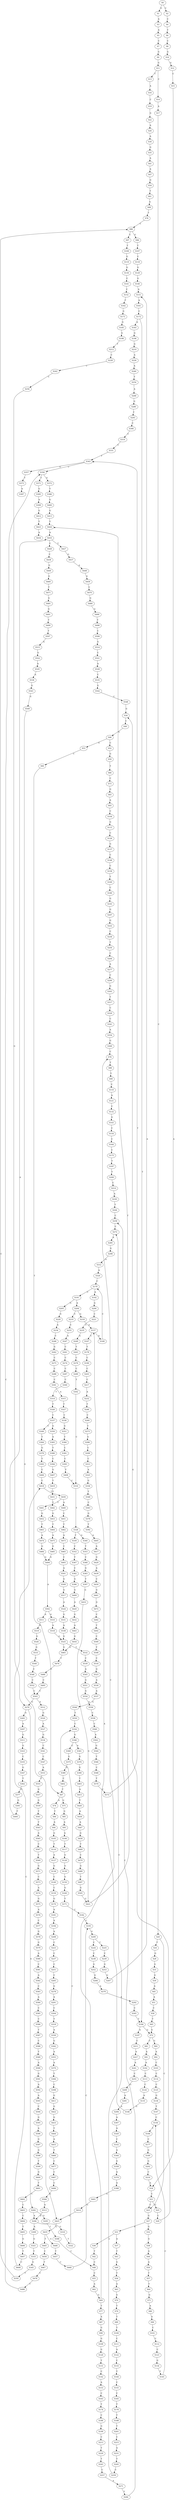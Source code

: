 strict digraph  {
	S0 -> S1 [ label = G ];
	S0 -> S2 [ label = C ];
	S1 -> S3 [ label = A ];
	S2 -> S4 [ label = C ];
	S3 -> S5 [ label = A ];
	S4 -> S6 [ label = T ];
	S5 -> S7 [ label = C ];
	S6 -> S8 [ label = C ];
	S7 -> S9 [ label = G ];
	S8 -> S10 [ label = G ];
	S9 -> S11 [ label = G ];
	S10 -> S12 [ label = G ];
	S11 -> S13 [ label = T ];
	S11 -> S14 [ label = C ];
	S12 -> S15 [ label = C ];
	S13 -> S16 [ label = A ];
	S14 -> S17 [ label = A ];
	S15 -> S18 [ label = A ];
	S16 -> S19 [ label = C ];
	S17 -> S20 [ label = C ];
	S18 -> S21 [ label = C ];
	S19 -> S22 [ label = G ];
	S20 -> S23 [ label = C ];
	S20 -> S24 [ label = T ];
	S21 -> S25 [ label = G ];
	S21 -> S23 [ label = C ];
	S22 -> S26 [ label = A ];
	S23 -> S27 [ label = G ];
	S24 -> S28 [ label = G ];
	S25 -> S29 [ label = C ];
	S26 -> S30 [ label = A ];
	S27 -> S31 [ label = A ];
	S27 -> S32 [ label = G ];
	S28 -> S33 [ label = G ];
	S29 -> S34 [ label = G ];
	S30 -> S35 [ label = G ];
	S31 -> S36 [ label = G ];
	S31 -> S37 [ label = A ];
	S32 -> S38 [ label = G ];
	S33 -> S39 [ label = G ];
	S34 -> S40 [ label = C ];
	S35 -> S41 [ label = A ];
	S36 -> S42 [ label = T ];
	S37 -> S43 [ label = T ];
	S38 -> S44 [ label = A ];
	S39 -> S45 [ label = A ];
	S40 -> S46 [ label = G ];
	S41 -> S47 [ label = A ];
	S42 -> S48 [ label = C ];
	S43 -> S49 [ label = G ];
	S44 -> S50 [ label = A ];
	S45 -> S51 [ label = A ];
	S46 -> S52 [ label = C ];
	S46 -> S53 [ label = G ];
	S47 -> S54 [ label = G ];
	S48 -> S55 [ label = C ];
	S49 -> S56 [ label = T ];
	S50 -> S57 [ label = T ];
	S51 -> S58 [ label = C ];
	S52 -> S59 [ label = G ];
	S53 -> S60 [ label = C ];
	S54 -> S61 [ label = T ];
	S55 -> S62 [ label = A ];
	S56 -> S63 [ label = A ];
	S57 -> S64 [ label = T ];
	S58 -> S65 [ label = T ];
	S59 -> S66 [ label = T ];
	S60 -> S67 [ label = T ];
	S61 -> S68 [ label = G ];
	S62 -> S69 [ label = G ];
	S63 -> S70 [ label = G ];
	S64 -> S71 [ label = G ];
	S65 -> S72 [ label = G ];
	S66 -> S73 [ label = C ];
	S67 -> S74 [ label = A ];
	S67 -> S75 [ label = G ];
	S68 -> S76 [ label = T ];
	S69 -> S77 [ label = T ];
	S69 -> S78 [ label = C ];
	S70 -> S79 [ label = T ];
	S71 -> S80 [ label = A ];
	S72 -> S81 [ label = C ];
	S72 -> S82 [ label = G ];
	S73 -> S83 [ label = G ];
	S74 -> S84 [ label = T ];
	S75 -> S85 [ label = G ];
	S76 -> S86 [ label = C ];
	S77 -> S87 [ label = A ];
	S78 -> S88 [ label = T ];
	S79 -> S89 [ label = T ];
	S80 -> S90 [ label = A ];
	S81 -> S91 [ label = A ];
	S82 -> S92 [ label = A ];
	S83 -> S93 [ label = A ];
	S84 -> S94 [ label = A ];
	S85 -> S95 [ label = A ];
	S86 -> S96 [ label = G ];
	S86 -> S97 [ label = C ];
	S87 -> S98 [ label = G ];
	S88 -> S99 [ label = T ];
	S89 -> S100 [ label = T ];
	S90 -> S101 [ label = C ];
	S91 -> S102 [ label = A ];
	S92 -> S103 [ label = C ];
	S93 -> S104 [ label = C ];
	S94 -> S105 [ label = G ];
	S95 -> S106 [ label = A ];
	S96 -> S107 [ label = T ];
	S97 -> S108 [ label = T ];
	S98 -> S109 [ label = G ];
	S99 -> S110 [ label = C ];
	S100 -> S111 [ label = C ];
	S101 -> S112 [ label = C ];
	S102 -> S113 [ label = C ];
	S103 -> S114 [ label = C ];
	S104 -> S115 [ label = G ];
	S105 -> S116 [ label = T ];
	S106 -> S117 [ label = T ];
	S107 -> S118 [ label = C ];
	S108 -> S119 [ label = G ];
	S109 -> S120 [ label = G ];
	S110 -> S121 [ label = A ];
	S111 -> S122 [ label = A ];
	S112 -> S123 [ label = C ];
	S113 -> S124 [ label = C ];
	S114 -> S125 [ label = C ];
	S115 -> S126 [ label = C ];
	S116 -> S127 [ label = A ];
	S117 -> S128 [ label = G ];
	S118 -> S129 [ label = G ];
	S119 -> S130 [ label = G ];
	S120 -> S131 [ label = T ];
	S121 -> S132 [ label = C ];
	S122 -> S133 [ label = C ];
	S123 -> S134 [ label = G ];
	S124 -> S135 [ label = A ];
	S125 -> S136 [ label = G ];
	S126 -> S137 [ label = G ];
	S127 -> S138 [ label = G ];
	S128 -> S139 [ label = G ];
	S129 -> S140 [ label = G ];
	S130 -> S141 [ label = C ];
	S131 -> S142 [ label = C ];
	S132 -> S143 [ label = G ];
	S133 -> S144 [ label = T ];
	S134 -> S145 [ label = T ];
	S135 -> S146 [ label = G ];
	S136 -> S147 [ label = T ];
	S137 -> S148 [ label = C ];
	S138 -> S149 [ label = C ];
	S139 -> S150 [ label = G ];
	S140 -> S151 [ label = A ];
	S141 -> S152 [ label = C ];
	S142 -> S153 [ label = A ];
	S143 -> S154 [ label = C ];
	S144 -> S155 [ label = C ];
	S145 -> S156 [ label = C ];
	S146 -> S157 [ label = A ];
	S147 -> S156 [ label = C ];
	S148 -> S158 [ label = C ];
	S149 -> S159 [ label = C ];
	S150 -> S160 [ label = G ];
	S151 -> S161 [ label = A ];
	S152 -> S162 [ label = T ];
	S153 -> S163 [ label = C ];
	S154 -> S164 [ label = C ];
	S155 -> S165 [ label = C ];
	S156 -> S166 [ label = T ];
	S157 -> S167 [ label = C ];
	S157 -> S168 [ label = A ];
	S158 -> S169 [ label = T ];
	S159 -> S170 [ label = G ];
	S160 -> S171 [ label = T ];
	S161 -> S172 [ label = C ];
	S162 -> S173 [ label = G ];
	S163 -> S174 [ label = T ];
	S164 -> S175 [ label = C ];
	S165 -> S176 [ label = T ];
	S166 -> S177 [ label = C ];
	S167 -> S178 [ label = T ];
	S168 -> S179 [ label = C ];
	S169 -> S180 [ label = C ];
	S170 -> S181 [ label = A ];
	S171 -> S182 [ label = C ];
	S172 -> S183 [ label = A ];
	S172 -> S184 [ label = T ];
	S173 -> S185 [ label = G ];
	S174 -> S186 [ label = C ];
	S175 -> S187 [ label = T ];
	S176 -> S188 [ label = T ];
	S177 -> S189 [ label = G ];
	S178 -> S190 [ label = C ];
	S179 -> S191 [ label = C ];
	S179 -> S192 [ label = A ];
	S180 -> S193 [ label = G ];
	S181 -> S194 [ label = A ];
	S182 -> S195 [ label = C ];
	S183 -> S196 [ label = G ];
	S184 -> S72 [ label = G ];
	S184 -> S197 [ label = A ];
	S185 -> S198 [ label = G ];
	S186 -> S199 [ label = G ];
	S187 -> S200 [ label = T ];
	S188 -> S201 [ label = T ];
	S189 -> S202 [ label = G ];
	S190 -> S203 [ label = C ];
	S191 -> S204 [ label = A ];
	S191 -> S205 [ label = G ];
	S192 -> S206 [ label = G ];
	S193 -> S207 [ label = G ];
	S194 -> S208 [ label = A ];
	S195 -> S209 [ label = G ];
	S196 -> S210 [ label = G ];
	S197 -> S211 [ label = C ];
	S198 -> S212 [ label = T ];
	S199 -> S213 [ label = C ];
	S200 -> S214 [ label = C ];
	S201 -> S215 [ label = C ];
	S202 -> S216 [ label = C ];
	S203 -> S217 [ label = C ];
	S204 -> S218 [ label = G ];
	S204 -> S219 [ label = C ];
	S205 -> S220 [ label = G ];
	S206 -> S221 [ label = C ];
	S207 -> S222 [ label = G ];
	S208 -> S223 [ label = C ];
	S209 -> S224 [ label = C ];
	S209 -> S225 [ label = T ];
	S210 -> S226 [ label = A ];
	S211 -> S227 [ label = A ];
	S212 -> S228 [ label = C ];
	S213 -> S229 [ label = T ];
	S214 -> S230 [ label = A ];
	S215 -> S231 [ label = A ];
	S216 -> S18 [ label = A ];
	S217 -> S232 [ label = A ];
	S218 -> S157 [ label = A ];
	S219 -> S233 [ label = C ];
	S220 -> S234 [ label = A ];
	S221 -> S235 [ label = C ];
	S222 -> S236 [ label = C ];
	S223 -> S237 [ label = C ];
	S224 -> S238 [ label = C ];
	S225 -> S239 [ label = C ];
	S226 -> S240 [ label = A ];
	S227 -> S241 [ label = A ];
	S228 -> S242 [ label = C ];
	S229 -> S243 [ label = T ];
	S230 -> S244 [ label = T ];
	S231 -> S245 [ label = T ];
	S232 -> S246 [ label = T ];
	S233 -> S247 [ label = A ];
	S234 -> S248 [ label = C ];
	S235 -> S249 [ label = G ];
	S236 -> S250 [ label = T ];
	S237 -> S251 [ label = C ];
	S238 -> S252 [ label = G ];
	S239 -> S253 [ label = G ];
	S240 -> S254 [ label = T ];
	S241 -> S255 [ label = C ];
	S242 -> S256 [ label = C ];
	S243 -> S257 [ label = C ];
	S244 -> S258 [ label = C ];
	S245 -> S259 [ label = C ];
	S246 -> S260 [ label = C ];
	S247 -> S261 [ label = C ];
	S248 -> S262 [ label = G ];
	S249 -> S263 [ label = T ];
	S250 -> S264 [ label = C ];
	S251 -> S265 [ label = C ];
	S252 -> S266 [ label = G ];
	S253 -> S267 [ label = G ];
	S254 -> S268 [ label = A ];
	S255 -> S269 [ label = G ];
	S256 -> S270 [ label = G ];
	S257 -> S271 [ label = A ];
	S258 -> S272 [ label = C ];
	S259 -> S272 [ label = C ];
	S260 -> S273 [ label = T ];
	S261 -> S274 [ label = C ];
	S262 -> S275 [ label = C ];
	S263 -> S276 [ label = C ];
	S264 -> S277 [ label = A ];
	S265 -> S278 [ label = G ];
	S266 -> S279 [ label = A ];
	S267 -> S151 [ label = A ];
	S268 -> S280 [ label = G ];
	S269 -> S281 [ label = A ];
	S270 -> S282 [ label = A ];
	S270 -> S283 [ label = G ];
	S271 -> S284 [ label = T ];
	S272 -> S285 [ label = A ];
	S273 -> S286 [ label = G ];
	S274 -> S287 [ label = C ];
	S275 -> S288 [ label = C ];
	S276 -> S289 [ label = C ];
	S277 -> S290 [ label = C ];
	S278 -> S291 [ label = A ];
	S279 -> S292 [ label = A ];
	S280 -> S293 [ label = T ];
	S281 -> S294 [ label = A ];
	S282 -> S295 [ label = G ];
	S282 -> S296 [ label = A ];
	S283 -> S297 [ label = A ];
	S284 -> S258 [ label = C ];
	S285 -> S298 [ label = G ];
	S286 -> S299 [ label = C ];
	S287 -> S300 [ label = C ];
	S288 -> S301 [ label = C ];
	S289 -> S302 [ label = T ];
	S290 -> S303 [ label = G ];
	S291 -> S304 [ label = C ];
	S292 -> S305 [ label = C ];
	S293 -> S306 [ label = C ];
	S294 -> S307 [ label = A ];
	S295 -> S308 [ label = T ];
	S296 -> S309 [ label = A ];
	S296 -> S310 [ label = G ];
	S297 -> S311 [ label = G ];
	S298 -> S312 [ label = A ];
	S299 -> S313 [ label = C ];
	S300 -> S314 [ label = T ];
	S301 -> S315 [ label = A ];
	S302 -> S316 [ label = C ];
	S303 -> S317 [ label = T ];
	S304 -> S318 [ label = T ];
	S305 -> S184 [ label = T ];
	S306 -> S319 [ label = T ];
	S307 -> S320 [ label = A ];
	S308 -> S48 [ label = C ];
	S309 -> S321 [ label = G ];
	S310 -> S322 [ label = T ];
	S311 -> S323 [ label = G ];
	S312 -> S324 [ label = A ];
	S313 -> S325 [ label = A ];
	S314 -> S326 [ label = T ];
	S315 -> S327 [ label = T ];
	S316 -> S328 [ label = T ];
	S317 -> S329 [ label = C ];
	S318 -> S330 [ label = A ];
	S319 -> S331 [ label = C ];
	S320 -> S332 [ label = C ];
	S321 -> S333 [ label = T ];
	S322 -> S334 [ label = C ];
	S323 -> S335 [ label = C ];
	S324 -> S179 [ label = C ];
	S325 -> S336 [ label = G ];
	S326 -> S337 [ label = C ];
	S327 -> S338 [ label = C ];
	S328 -> S339 [ label = T ];
	S328 -> S340 [ label = G ];
	S329 -> S341 [ label = C ];
	S330 -> S342 [ label = G ];
	S331 -> S343 [ label = T ];
	S332 -> S344 [ label = A ];
	S333 -> S345 [ label = G ];
	S334 -> S346 [ label = G ];
	S335 -> S347 [ label = G ];
	S336 -> S348 [ label = T ];
	S337 -> S349 [ label = C ];
	S337 -> S350 [ label = G ];
	S338 -> S351 [ label = G ];
	S339 -> S352 [ label = C ];
	S340 -> S353 [ label = T ];
	S341 -> S354 [ label = A ];
	S342 -> S355 [ label = A ];
	S343 -> S356 [ label = C ];
	S343 -> S357 [ label = G ];
	S344 -> S358 [ label = G ];
	S345 -> S359 [ label = T ];
	S346 -> S360 [ label = C ];
	S346 -> S361 [ label = A ];
	S347 -> S362 [ label = T ];
	S348 -> S363 [ label = C ];
	S349 -> S364 [ label = T ];
	S350 -> S365 [ label = A ];
	S351 -> S366 [ label = T ];
	S352 -> S367 [ label = T ];
	S353 -> S368 [ label = C ];
	S354 -> S369 [ label = G ];
	S355 -> S370 [ label = A ];
	S356 -> S371 [ label = T ];
	S356 -> S372 [ label = G ];
	S357 -> S373 [ label = T ];
	S358 -> S374 [ label = A ];
	S359 -> S86 [ label = C ];
	S360 -> S375 [ label = G ];
	S361 -> S376 [ label = G ];
	S362 -> S377 [ label = G ];
	S363 -> S378 [ label = G ];
	S364 -> S379 [ label = G ];
	S365 -> S380 [ label = T ];
	S366 -> S381 [ label = C ];
	S367 -> S382 [ label = C ];
	S368 -> S383 [ label = G ];
	S369 -> S78 [ label = C ];
	S370 -> S384 [ label = T ];
	S371 -> S385 [ label = G ];
	S372 -> S386 [ label = T ];
	S373 -> S387 [ label = A ];
	S374 -> S388 [ label = A ];
	S375 -> S389 [ label = G ];
	S376 -> S390 [ label = G ];
	S377 -> S391 [ label = G ];
	S378 -> S392 [ label = T ];
	S379 -> S393 [ label = T ];
	S380 -> S394 [ label = C ];
	S381 -> S395 [ label = C ];
	S382 -> S396 [ label = G ];
	S383 -> S397 [ label = T ];
	S384 -> S398 [ label = C ];
	S385 -> S399 [ label = A ];
	S386 -> S400 [ label = G ];
	S388 -> S401 [ label = G ];
	S389 -> S402 [ label = C ];
	S390 -> S403 [ label = T ];
	S391 -> S404 [ label = T ];
	S392 -> S405 [ label = A ];
	S393 -> S406 [ label = C ];
	S394 -> S407 [ label = G ];
	S395 -> S408 [ label = T ];
	S396 -> S409 [ label = G ];
	S397 -> S410 [ label = G ];
	S398 -> S411 [ label = G ];
	S399 -> S412 [ label = G ];
	S400 -> S413 [ label = G ];
	S401 -> S414 [ label = G ];
	S402 -> S67 [ label = T ];
	S403 -> S415 [ label = A ];
	S404 -> S416 [ label = A ];
	S405 -> S417 [ label = A ];
	S406 -> S418 [ label = C ];
	S407 -> S419 [ label = T ];
	S408 -> S316 [ label = C ];
	S409 -> S420 [ label = A ];
	S410 -> S421 [ label = G ];
	S411 -> S422 [ label = G ];
	S412 -> S423 [ label = T ];
	S413 -> S424 [ label = T ];
	S414 -> S425 [ label = G ];
	S415 -> S426 [ label = T ];
	S416 -> S427 [ label = T ];
	S416 -> S428 [ label = C ];
	S417 -> S429 [ label = G ];
	S418 -> S430 [ label = T ];
	S419 -> S431 [ label = T ];
	S420 -> S432 [ label = G ];
	S421 -> S424 [ label = T ];
	S422 -> S433 [ label = G ];
	S423 -> S434 [ label = A ];
	S424 -> S416 [ label = A ];
	S425 -> S435 [ label = G ];
	S426 -> S436 [ label = A ];
	S427 -> S437 [ label = G ];
	S428 -> S438 [ label = C ];
	S429 -> S439 [ label = A ];
	S430 -> S440 [ label = A ];
	S430 -> S441 [ label = T ];
	S431 -> S442 [ label = T ];
	S432 -> S443 [ label = A ];
	S433 -> S444 [ label = T ];
	S435 -> S445 [ label = T ];
	S435 -> S446 [ label = G ];
	S436 -> S447 [ label = A ];
	S437 -> S448 [ label = A ];
	S438 -> S449 [ label = G ];
	S439 -> S450 [ label = C ];
	S440 -> S451 [ label = C ];
	S441 -> S452 [ label = G ];
	S442 -> S453 [ label = G ];
	S443 -> S454 [ label = G ];
	S444 -> S455 [ label = A ];
	S445 -> S456 [ label = C ];
	S446 -> S457 [ label = T ];
	S447 -> S458 [ label = G ];
	S448 -> S459 [ label = G ];
	S449 -> S460 [ label = G ];
	S450 -> S461 [ label = G ];
	S451 -> S462 [ label = T ];
	S452 -> S463 [ label = T ];
	S453 -> S464 [ label = T ];
	S454 -> S465 [ label = G ];
	S455 -> S466 [ label = T ];
	S456 -> S467 [ label = T ];
	S457 -> S468 [ label = C ];
	S458 -> S469 [ label = T ];
	S459 -> S470 [ label = C ];
	S460 -> S471 [ label = T ];
	S461 -> S472 [ label = G ];
	S462 -> S473 [ label = A ];
	S463 -> S474 [ label = A ];
	S464 -> S475 [ label = A ];
	S465 -> S476 [ label = T ];
	S466 -> S477 [ label = C ];
	S467 -> S478 [ label = C ];
	S468 -> S195 [ label = C ];
	S469 -> S479 [ label = C ];
	S470 -> S480 [ label = G ];
	S471 -> S481 [ label = G ];
	S472 -> S482 [ label = C ];
	S473 -> S483 [ label = C ];
	S474 -> S484 [ label = G ];
	S475 -> S485 [ label = G ];
	S476 -> S486 [ label = C ];
	S477 -> S487 [ label = C ];
	S478 -> S488 [ label = T ];
	S479 -> S489 [ label = G ];
	S480 -> S490 [ label = G ];
	S481 -> S491 [ label = G ];
	S482 -> S492 [ label = T ];
	S483 -> S493 [ label = C ];
	S484 -> S494 [ label = G ];
	S485 -> S494 [ label = G ];
	S486 -> S495 [ label = C ];
	S487 -> S496 [ label = C ];
	S488 -> S356 [ label = C ];
	S489 -> S497 [ label = T ];
	S490 -> S498 [ label = T ];
	S491 -> S499 [ label = T ];
	S492 -> S500 [ label = C ];
	S493 -> S501 [ label = A ];
	S494 -> S502 [ label = A ];
	S495 -> S503 [ label = C ];
	S496 -> S504 [ label = G ];
	S497 -> S505 [ label = G ];
	S498 -> S506 [ label = C ];
	S499 -> S507 [ label = T ];
	S500 -> S508 [ label = T ];
	S501 -> S509 [ label = G ];
	S502 -> S510 [ label = G ];
	S502 -> S511 [ label = A ];
	S503 -> S512 [ label = A ];
	S503 -> S270 [ label = G ];
	S504 -> S513 [ label = A ];
	S505 -> S421 [ label = G ];
	S506 -> S514 [ label = G ];
	S507 -> S515 [ label = A ];
	S508 -> S516 [ label = C ];
	S509 -> S517 [ label = G ];
	S510 -> S518 [ label = A ];
	S511 -> S519 [ label = A ];
	S512 -> S520 [ label = G ];
	S513 -> S296 [ label = A ];
	S514 -> S521 [ label = C ];
	S515 -> S522 [ label = G ];
	S516 -> S523 [ label = G ];
	S517 -> S524 [ label = A ];
	S518 -> S525 [ label = G ];
	S519 -> S526 [ label = G ];
	S520 -> S527 [ label = A ];
	S521 -> S528 [ label = A ];
	S522 -> S529 [ label = A ];
	S523 -> S530 [ label = A ];
	S524 -> S531 [ label = G ];
	S525 -> S532 [ label = T ];
	S525 -> S465 [ label = G ];
	S526 -> S533 [ label = G ];
	S527 -> S534 [ label = G ];
	S528 -> S535 [ label = C ];
	S529 -> S536 [ label = A ];
	S530 -> S537 [ label = A ];
	S531 -> S538 [ label = A ];
	S532 -> S539 [ label = C ];
	S533 -> S540 [ label = T ];
	S534 -> S541 [ label = C ];
	S535 -> S542 [ label = G ];
	S536 -> S543 [ label = G ];
	S537 -> S544 [ label = G ];
	S538 -> S525 [ label = G ];
	S539 -> S545 [ label = A ];
	S540 -> S546 [ label = C ];
	S541 -> S547 [ label = C ];
	S542 -> S548 [ label = C ];
	S543 -> S549 [ label = G ];
	S544 -> S550 [ label = T ];
	S545 -> S551 [ label = G ];
	S546 -> S552 [ label = C ];
	S547 -> S553 [ label = A ];
	S548 -> S34 [ label = G ];
	S549 -> S425 [ label = G ];
	S550 -> S334 [ label = C ];
	S551 -> S554 [ label = G ];
	S552 -> S503 [ label = C ];
	S553 -> S555 [ label = C ];
	S554 -> S556 [ label = A ];
	S555 -> S557 [ label = G ];
	S556 -> S558 [ label = C ];
	S557 -> S559 [ label = G ];
	S558 -> S560 [ label = C ];
	S559 -> S561 [ label = T ];
	S560 -> S562 [ label = A ];
	S561 -> S563 [ label = T ];
	S562 -> S564 [ label = G ];
	S563 -> S565 [ label = A ];
	S564 -> S566 [ label = T ];
	S565 -> S567 [ label = C ];
	S566 -> S568 [ label = C ];
	S567 -> S569 [ label = T ];
	S568 -> S570 [ label = T ];
	S569 -> S571 [ label = G ];
	S570 -> S572 [ label = C ];
	S571 -> S573 [ label = C ];
	S572 -> S343 [ label = T ];
	S573 -> S574 [ label = A ];
	S574 -> S575 [ label = G ];
	S575 -> S576 [ label = A ];
	S576 -> S577 [ label = C ];
	S577 -> S578 [ label = G ];
	S578 -> S579 [ label = G ];
	S579 -> S580 [ label = A ];
	S580 -> S581 [ label = C ];
	S581 -> S582 [ label = A ];
	S582 -> S583 [ label = C ];
	S583 -> S584 [ label = A ];
	S584 -> S585 [ label = C ];
	S585 -> S586 [ label = C ];
	S586 -> S587 [ label = T ];
	S587 -> S588 [ label = C ];
	S588 -> S589 [ label = T ];
	S589 -> S590 [ label = A ];
	S590 -> S591 [ label = G ];
	S591 -> S592 [ label = A ];
	S592 -> S593 [ label = A ];
	S593 -> S594 [ label = C ];
	S594 -> S595 [ label = G ];
	S595 -> S596 [ label = A ];
	S596 -> S597 [ label = G ];
	S597 -> S598 [ label = G ];
	S598 -> S599 [ label = T ];
	S599 -> S600 [ label = G ];
	S600 -> S601 [ label = T ];
	S601 -> S602 [ label = C ];
	S602 -> S603 [ label = C ];
	S603 -> S604 [ label = C ];
	S604 -> S605 [ label = T ];
	S605 -> S606 [ label = G ];
	S606 -> S607 [ label = T ];
	S607 -> S608 [ label = C ];
	S608 -> S418 [ label = C ];
}
